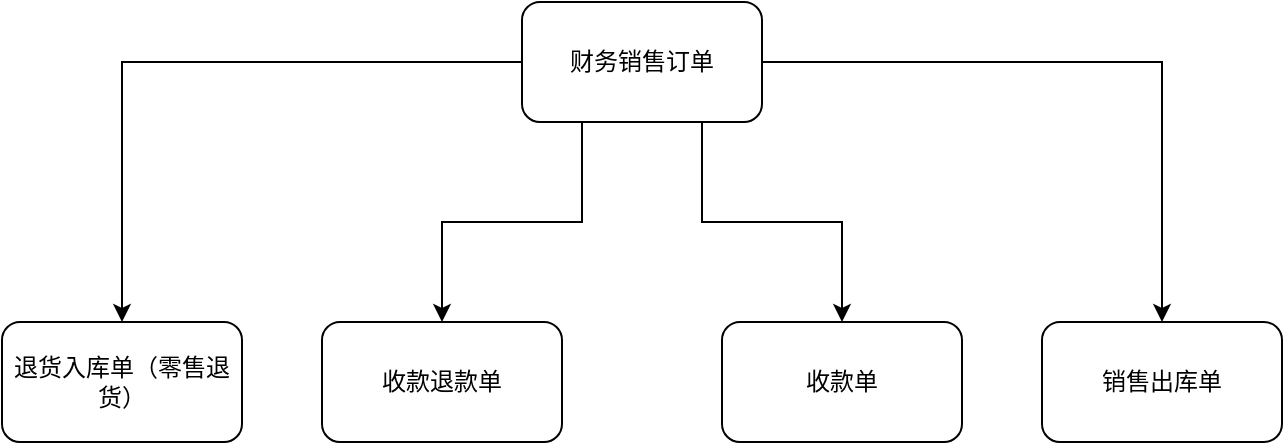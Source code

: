 <mxfile version="20.8.23" type="github">
  <diagram name="第 1 页" id="2Y6dMtnJxXGBscocuoJI">
    <mxGraphModel dx="1159" dy="574" grid="1" gridSize="10" guides="1" tooltips="1" connect="1" arrows="1" fold="1" page="1" pageScale="1" pageWidth="827" pageHeight="1169" math="0" shadow="0">
      <root>
        <mxCell id="0" />
        <mxCell id="1" parent="0" />
        <mxCell id="lluqx_O-5QVHIMEDoMb_-3" style="edgeStyle=orthogonalEdgeStyle;rounded=0;orthogonalLoop=1;jettySize=auto;html=1;" edge="1" parent="1" source="lluqx_O-5QVHIMEDoMb_-1" target="lluqx_O-5QVHIMEDoMb_-2">
          <mxGeometry relative="1" as="geometry" />
        </mxCell>
        <mxCell id="lluqx_O-5QVHIMEDoMb_-10" value="" style="edgeStyle=orthogonalEdgeStyle;rounded=0;orthogonalLoop=1;jettySize=auto;html=1;exitX=0.75;exitY=1;exitDx=0;exitDy=0;" edge="1" parent="1" source="lluqx_O-5QVHIMEDoMb_-1" target="lluqx_O-5QVHIMEDoMb_-7">
          <mxGeometry relative="1" as="geometry" />
        </mxCell>
        <mxCell id="lluqx_O-5QVHIMEDoMb_-14" style="edgeStyle=orthogonalEdgeStyle;rounded=0;orthogonalLoop=1;jettySize=auto;html=1;exitX=0.25;exitY=1;exitDx=0;exitDy=0;" edge="1" parent="1" source="lluqx_O-5QVHIMEDoMb_-1" target="lluqx_O-5QVHIMEDoMb_-13">
          <mxGeometry relative="1" as="geometry" />
        </mxCell>
        <mxCell id="lluqx_O-5QVHIMEDoMb_-17" value="" style="edgeStyle=orthogonalEdgeStyle;rounded=0;orthogonalLoop=1;jettySize=auto;html=1;" edge="1" parent="1" source="lluqx_O-5QVHIMEDoMb_-1" target="lluqx_O-5QVHIMEDoMb_-16">
          <mxGeometry relative="1" as="geometry" />
        </mxCell>
        <mxCell id="lluqx_O-5QVHIMEDoMb_-1" value="财务销售订单" style="rounded=1;whiteSpace=wrap;html=1;" vertex="1" parent="1">
          <mxGeometry x="380" y="40" width="120" height="60" as="geometry" />
        </mxCell>
        <mxCell id="lluqx_O-5QVHIMEDoMb_-2" value="销售出库单" style="rounded=1;whiteSpace=wrap;html=1;" vertex="1" parent="1">
          <mxGeometry x="640" y="200" width="120" height="60" as="geometry" />
        </mxCell>
        <mxCell id="lluqx_O-5QVHIMEDoMb_-7" value="收款单" style="whiteSpace=wrap;html=1;rounded=1;" vertex="1" parent="1">
          <mxGeometry x="480" y="200" width="120" height="60" as="geometry" />
        </mxCell>
        <mxCell id="lluqx_O-5QVHIMEDoMb_-13" value="收款退款单" style="rounded=1;whiteSpace=wrap;html=1;" vertex="1" parent="1">
          <mxGeometry x="280" y="200" width="120" height="60" as="geometry" />
        </mxCell>
        <mxCell id="lluqx_O-5QVHIMEDoMb_-16" value="退货入库单（零售退货）" style="whiteSpace=wrap;html=1;rounded=1;" vertex="1" parent="1">
          <mxGeometry x="120" y="200" width="120" height="60" as="geometry" />
        </mxCell>
      </root>
    </mxGraphModel>
  </diagram>
</mxfile>
